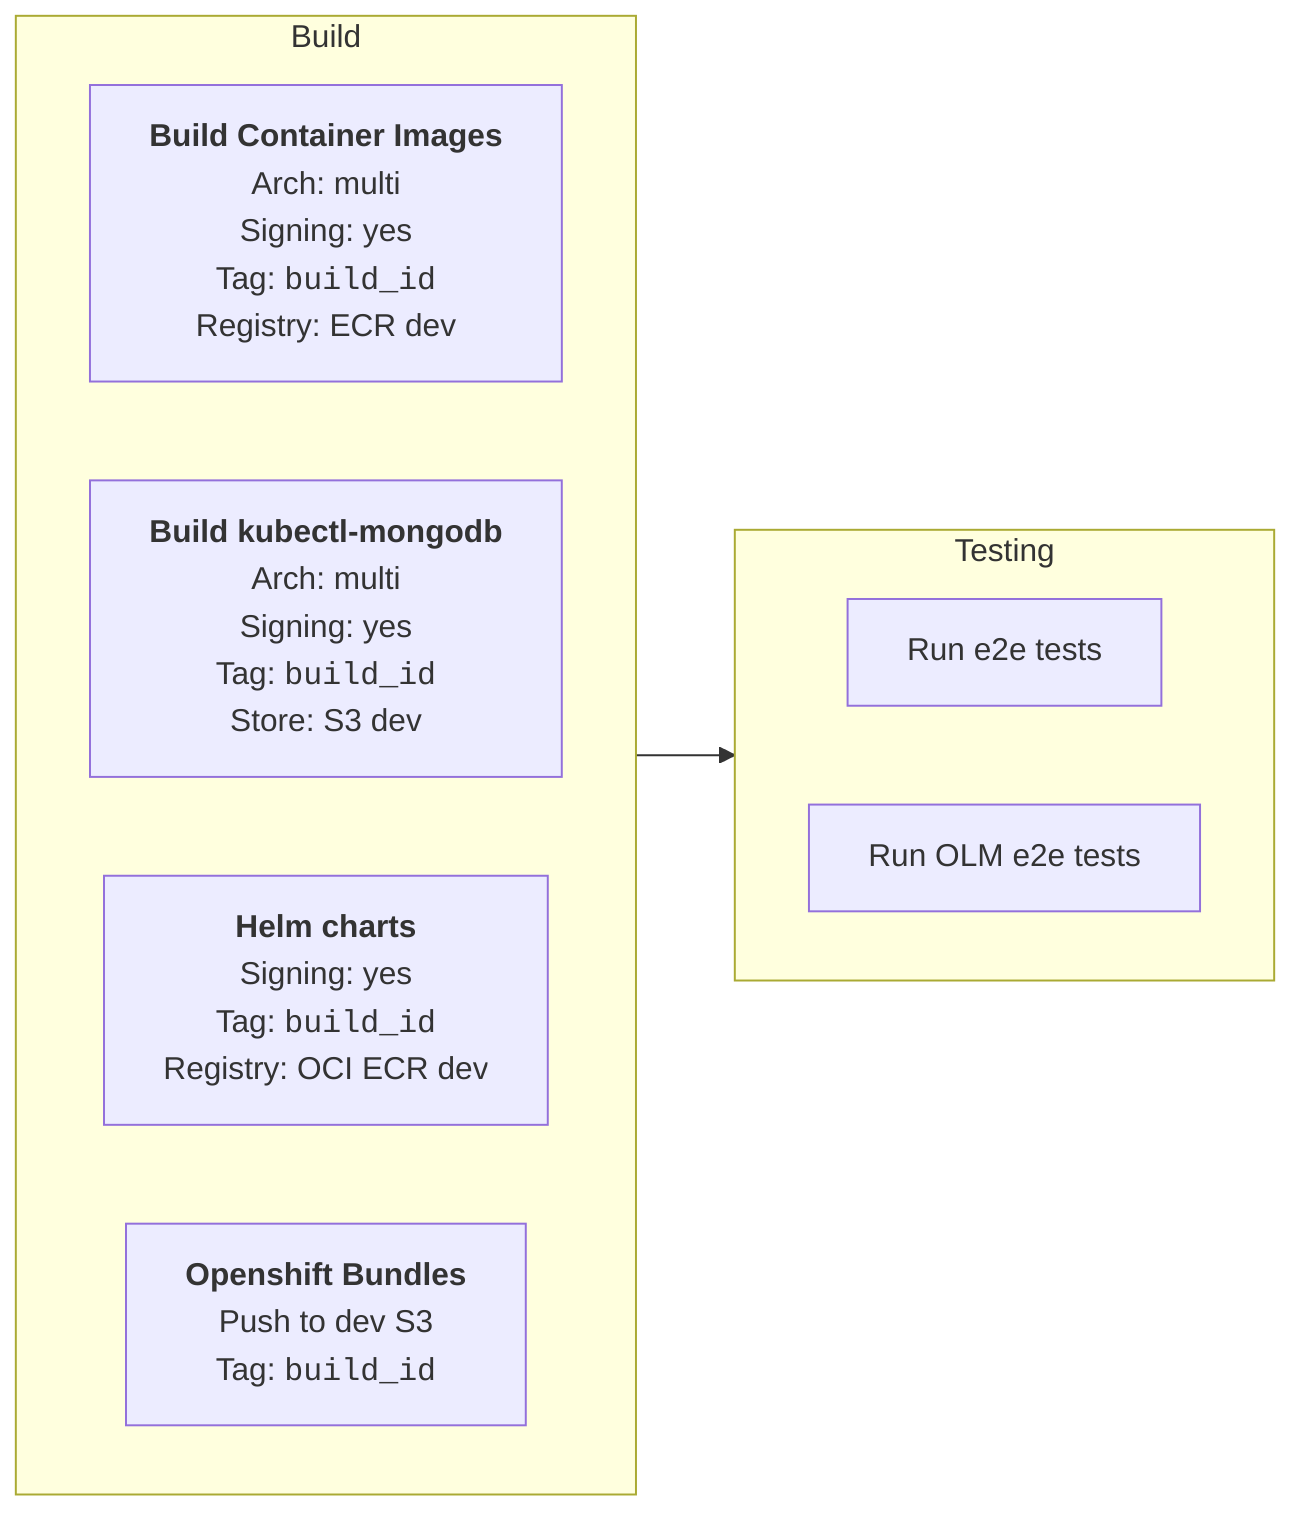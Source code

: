 %%{
  init: {
    'flowchart': {
      'htmlLabels': true
    }
  }
}%%
flowchart LR
%% ─────────────── Build stage ───────────────
    subgraph Build ["Build"]
        direction LR
        CONTAINER_IMAGES["<b>Build Container Images</b><br/>Arch: multi<br/>Signing: yes<br/>Tag: <code>build_id</code><br/>Registry: ECR dev"]
        KUBECTL_MONGODB["<b>Build kubectl-mongodb</b><br/>Arch: multi<br/>Signing: yes<br/>Tag: <code>build_id</code><br/>Store: S3 dev<br/>"]
        HELM_CHARTS["<b>Helm charts</b><br/>Signing: yes<br/>Tag: <code>build_id</code><br/>Registry: OCI ECR dev"]
        OLM_BUNDLES["<b>Openshift Bundles</b><br/>Push to dev S3<br/>Tag: <code>build_id</code>"]
    end

%% ─────────────── Test stage ───────────────
    subgraph Testing ["Testing"]
        direction LR
        TESTS["Run e2e tests"]
        OLM_TESTS["Run OLM e2e tests"]
    end

%% ─────────────── Dependencies ───────────────

    Build --> Testing